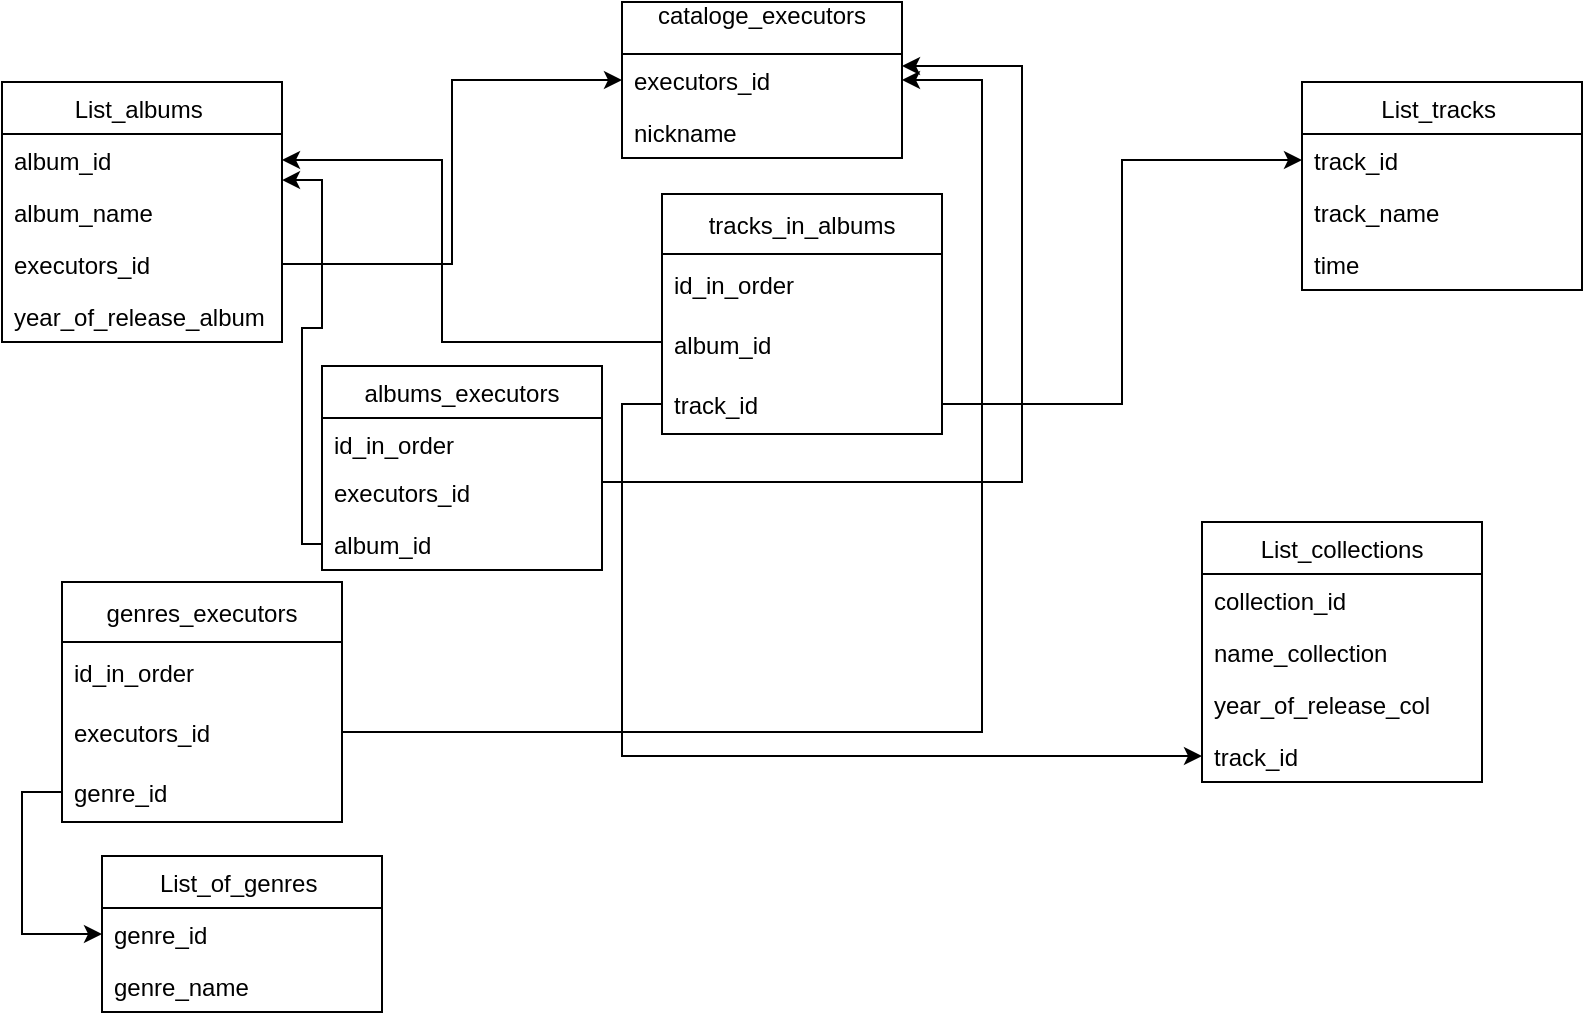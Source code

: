 <mxfile version="16.5.6" type="device"><diagram id="fk1Asy7QEGZyH-xUzqb1" name="Page-1"><mxGraphModel dx="1422" dy="765" grid="1" gridSize="10" guides="1" tooltips="1" connect="1" arrows="1" fold="1" page="1" pageScale="1" pageWidth="827" pageHeight="1169" math="0" shadow="0"><root><mxCell id="0"/><mxCell id="1" parent="0"/><mxCell id="iCe0Ogb3RnD2hOYMJIKW-1" value="cataloge_executors&#10; " style="swimlane;fontStyle=0;childLayout=stackLayout;horizontal=1;startSize=26;fillColor=none;horizontalStack=0;resizeParent=1;resizeParentMax=0;resizeLast=0;collapsible=1;marginBottom=0;" parent="1" vertex="1"><mxGeometry x="320" y="80" width="140" height="78" as="geometry"/></mxCell><mxCell id="iCe0Ogb3RnD2hOYMJIKW-2" value="executors_id " style="text;strokeColor=none;fillColor=none;align=left;verticalAlign=top;spacingLeft=4;spacingRight=4;overflow=hidden;rotatable=0;points=[[0,0.5],[1,0.5]];portConstraint=eastwest;" parent="iCe0Ogb3RnD2hOYMJIKW-1" vertex="1"><mxGeometry y="26" width="140" height="26" as="geometry"/></mxCell><mxCell id="iCe0Ogb3RnD2hOYMJIKW-3" value="nickname" style="text;strokeColor=none;fillColor=none;align=left;verticalAlign=top;spacingLeft=4;spacingRight=4;overflow=hidden;rotatable=0;points=[[0,0.5],[1,0.5]];portConstraint=eastwest;" parent="iCe0Ogb3RnD2hOYMJIKW-1" vertex="1"><mxGeometry y="52" width="140" height="26" as="geometry"/></mxCell><mxCell id="iCe0Ogb3RnD2hOYMJIKW-5" value="List_albums " style="swimlane;fontStyle=0;childLayout=stackLayout;horizontal=1;startSize=26;fillColor=none;horizontalStack=0;resizeParent=1;resizeParentMax=0;resizeLast=0;collapsible=1;marginBottom=0;" parent="1" vertex="1"><mxGeometry x="10" y="120" width="140" height="130" as="geometry"/></mxCell><mxCell id="iCe0Ogb3RnD2hOYMJIKW-7" value="album_id " style="text;strokeColor=none;fillColor=none;align=left;verticalAlign=top;spacingLeft=4;spacingRight=4;overflow=hidden;rotatable=0;points=[[0,0.5],[1,0.5]];portConstraint=eastwest;" parent="iCe0Ogb3RnD2hOYMJIKW-5" vertex="1"><mxGeometry y="26" width="140" height="26" as="geometry"/></mxCell><mxCell id="0jgipS6_4FCAH5v4XM_h-5" value="album_name " style="text;strokeColor=none;fillColor=none;align=left;verticalAlign=top;spacingLeft=4;spacingRight=4;overflow=hidden;rotatable=0;points=[[0,0.5],[1,0.5]];portConstraint=eastwest;" parent="iCe0Ogb3RnD2hOYMJIKW-5" vertex="1"><mxGeometry y="52" width="140" height="26" as="geometry"/></mxCell><mxCell id="iCe0Ogb3RnD2hOYMJIKW-6" value="executors_id " style="text;strokeColor=none;fillColor=none;align=left;verticalAlign=top;spacingLeft=4;spacingRight=4;overflow=hidden;rotatable=0;points=[[0,0.5],[1,0.5]];portConstraint=eastwest;" parent="iCe0Ogb3RnD2hOYMJIKW-5" vertex="1"><mxGeometry y="78" width="140" height="26" as="geometry"/></mxCell><mxCell id="iCe0Ogb3RnD2hOYMJIKW-17" value="year_of_release_album" style="text;strokeColor=none;fillColor=none;align=left;verticalAlign=top;spacingLeft=4;spacingRight=4;overflow=hidden;rotatable=0;points=[[0,0.5],[1,0.5]];portConstraint=eastwest;" parent="iCe0Ogb3RnD2hOYMJIKW-5" vertex="1"><mxGeometry y="104" width="140" height="26" as="geometry"/></mxCell><mxCell id="iCe0Ogb3RnD2hOYMJIKW-9" value="List_tracks " style="swimlane;fontStyle=0;childLayout=stackLayout;horizontal=1;startSize=26;fillColor=none;horizontalStack=0;resizeParent=1;resizeParentMax=0;resizeLast=0;collapsible=1;marginBottom=0;" parent="1" vertex="1"><mxGeometry x="660" y="120" width="140" height="104" as="geometry"/></mxCell><mxCell id="toSRmdazbRXDn_TEeFoj-21" value="track_id " style="text;strokeColor=none;fillColor=none;align=left;verticalAlign=top;spacingLeft=4;spacingRight=4;overflow=hidden;rotatable=0;points=[[0,0.5],[1,0.5]];portConstraint=eastwest;" vertex="1" parent="iCe0Ogb3RnD2hOYMJIKW-9"><mxGeometry y="26" width="140" height="26" as="geometry"/></mxCell><mxCell id="iCe0Ogb3RnD2hOYMJIKW-11" value="track_name" style="text;strokeColor=none;fillColor=none;align=left;verticalAlign=top;spacingLeft=4;spacingRight=4;overflow=hidden;rotatable=0;points=[[0,0.5],[1,0.5]];portConstraint=eastwest;" parent="iCe0Ogb3RnD2hOYMJIKW-9" vertex="1"><mxGeometry y="52" width="140" height="26" as="geometry"/></mxCell><mxCell id="iCe0Ogb3RnD2hOYMJIKW-48" value="time" style="text;strokeColor=none;fillColor=none;align=left;verticalAlign=top;spacingLeft=4;spacingRight=4;overflow=hidden;rotatable=0;points=[[0,0.5],[1,0.5]];portConstraint=eastwest;" parent="iCe0Ogb3RnD2hOYMJIKW-9" vertex="1"><mxGeometry y="78" width="140" height="26" as="geometry"/></mxCell><mxCell id="iCe0Ogb3RnD2hOYMJIKW-13" value="List_of_genres " style="swimlane;fontStyle=0;childLayout=stackLayout;horizontal=1;startSize=26;fillColor=none;horizontalStack=0;resizeParent=1;resizeParentMax=0;resizeLast=0;collapsible=1;marginBottom=0;" parent="1" vertex="1"><mxGeometry x="60" y="507" width="140" height="78" as="geometry"/></mxCell><mxCell id="iCe0Ogb3RnD2hOYMJIKW-14" value="genre_id " style="text;strokeColor=none;fillColor=none;align=left;verticalAlign=top;spacingLeft=4;spacingRight=4;overflow=hidden;rotatable=0;points=[[0,0.5],[1,0.5]];portConstraint=eastwest;" parent="iCe0Ogb3RnD2hOYMJIKW-13" vertex="1"><mxGeometry y="26" width="140" height="26" as="geometry"/></mxCell><mxCell id="iCe0Ogb3RnD2hOYMJIKW-15" value="genre_name " style="text;strokeColor=none;fillColor=none;align=left;verticalAlign=top;spacingLeft=4;spacingRight=4;overflow=hidden;rotatable=0;points=[[0,0.5],[1,0.5]];portConstraint=eastwest;" parent="iCe0Ogb3RnD2hOYMJIKW-13" vertex="1"><mxGeometry y="52" width="140" height="26" as="geometry"/></mxCell><mxCell id="iCe0Ogb3RnD2hOYMJIKW-27" value="albums_executors" style="swimlane;fontStyle=0;childLayout=stackLayout;horizontal=1;startSize=26;fillColor=none;horizontalStack=0;resizeParent=1;resizeParentMax=0;resizeLast=0;collapsible=1;marginBottom=0;" parent="1" vertex="1"><mxGeometry x="170" y="262" width="140" height="102" as="geometry"/></mxCell><mxCell id="iCe0Ogb3RnD2hOYMJIKW-29" value="id_in_order" style="text;strokeColor=none;fillColor=none;align=left;verticalAlign=top;spacingLeft=4;spacingRight=4;overflow=hidden;rotatable=0;points=[[0,0.5],[1,0.5]];portConstraint=eastwest;" parent="iCe0Ogb3RnD2hOYMJIKW-27" vertex="1"><mxGeometry y="26" width="140" height="24" as="geometry"/></mxCell><mxCell id="toSRmdazbRXDn_TEeFoj-25" value="executors_id " style="text;strokeColor=none;fillColor=none;align=left;verticalAlign=top;spacingLeft=4;spacingRight=4;overflow=hidden;rotatable=0;points=[[0,0.5],[1,0.5]];portConstraint=eastwest;" vertex="1" parent="iCe0Ogb3RnD2hOYMJIKW-27"><mxGeometry y="50" width="140" height="26" as="geometry"/></mxCell><mxCell id="iCe0Ogb3RnD2hOYMJIKW-33" value="album_id" style="text;strokeColor=none;fillColor=none;align=left;verticalAlign=top;spacingLeft=4;spacingRight=4;overflow=hidden;rotatable=0;points=[[0,0.5],[1,0.5]];portConstraint=eastwest;" parent="iCe0Ogb3RnD2hOYMJIKW-27" vertex="1"><mxGeometry y="76" width="140" height="26" as="geometry"/></mxCell><mxCell id="iCe0Ogb3RnD2hOYMJIKW-41" value="List_collections" style="swimlane;fontStyle=0;childLayout=stackLayout;horizontal=1;startSize=26;fillColor=none;horizontalStack=0;resizeParent=1;resizeParentMax=0;resizeLast=0;collapsible=1;marginBottom=0;" parent="1" vertex="1"><mxGeometry x="610" y="340" width="140" height="130" as="geometry"/></mxCell><mxCell id="iCe0Ogb3RnD2hOYMJIKW-42" value="collection_id" style="text;strokeColor=none;fillColor=none;align=left;verticalAlign=top;spacingLeft=4;spacingRight=4;overflow=hidden;rotatable=0;points=[[0,0.5],[1,0.5]];portConstraint=eastwest;" parent="iCe0Ogb3RnD2hOYMJIKW-41" vertex="1"><mxGeometry y="26" width="140" height="26" as="geometry"/></mxCell><mxCell id="0jgipS6_4FCAH5v4XM_h-4" value="name_collection" style="text;strokeColor=none;fillColor=none;align=left;verticalAlign=top;spacingLeft=4;spacingRight=4;overflow=hidden;rotatable=0;points=[[0,0.5],[1,0.5]];portConstraint=eastwest;" parent="iCe0Ogb3RnD2hOYMJIKW-41" vertex="1"><mxGeometry y="52" width="140" height="26" as="geometry"/></mxCell><mxCell id="iCe0Ogb3RnD2hOYMJIKW-43" value="year_of_release_col" style="text;strokeColor=none;fillColor=none;align=left;verticalAlign=top;spacingLeft=4;spacingRight=4;overflow=hidden;rotatable=0;points=[[0,0.5],[1,0.5]];portConstraint=eastwest;" parent="iCe0Ogb3RnD2hOYMJIKW-41" vertex="1"><mxGeometry y="78" width="140" height="26" as="geometry"/></mxCell><mxCell id="toSRmdazbRXDn_TEeFoj-18" value="track_id " style="text;strokeColor=none;fillColor=none;align=left;verticalAlign=top;spacingLeft=4;spacingRight=4;overflow=hidden;rotatable=0;points=[[0,0.5],[1,0.5]];portConstraint=eastwest;" vertex="1" parent="iCe0Ogb3RnD2hOYMJIKW-41"><mxGeometry y="104" width="140" height="26" as="geometry"/></mxCell><mxCell id="0jgipS6_4FCAH5v4XM_h-2" style="edgeStyle=orthogonalEdgeStyle;rounded=0;orthogonalLoop=1;jettySize=auto;html=1;exitX=1;exitY=0.5;exitDx=0;exitDy=0;entryX=0;entryY=0.5;entryDx=0;entryDy=0;" parent="1" source="iCe0Ogb3RnD2hOYMJIKW-6" target="iCe0Ogb3RnD2hOYMJIKW-2" edge="1"><mxGeometry relative="1" as="geometry"/></mxCell><mxCell id="toSRmdazbRXDn_TEeFoj-2" value="tracks_in_albums" style="swimlane;fontStyle=0;childLayout=stackLayout;horizontal=1;startSize=30;horizontalStack=0;resizeParent=1;resizeParentMax=0;resizeLast=0;collapsible=1;marginBottom=0;" vertex="1" parent="1"><mxGeometry x="340" y="176" width="140" height="120" as="geometry"/></mxCell><mxCell id="toSRmdazbRXDn_TEeFoj-26" value="id_in_order" style="text;strokeColor=none;fillColor=none;align=left;verticalAlign=middle;spacingLeft=4;spacingRight=4;overflow=hidden;points=[[0,0.5],[1,0.5]];portConstraint=eastwest;rotatable=0;" vertex="1" parent="toSRmdazbRXDn_TEeFoj-2"><mxGeometry y="30" width="140" height="30" as="geometry"/></mxCell><mxCell id="toSRmdazbRXDn_TEeFoj-3" value="album_id " style="text;strokeColor=none;fillColor=none;align=left;verticalAlign=middle;spacingLeft=4;spacingRight=4;overflow=hidden;points=[[0,0.5],[1,0.5]];portConstraint=eastwest;rotatable=0;" vertex="1" parent="toSRmdazbRXDn_TEeFoj-2"><mxGeometry y="60" width="140" height="30" as="geometry"/></mxCell><mxCell id="toSRmdazbRXDn_TEeFoj-4" value="track_id " style="text;strokeColor=none;fillColor=none;align=left;verticalAlign=middle;spacingLeft=4;spacingRight=4;overflow=hidden;points=[[0,0.5],[1,0.5]];portConstraint=eastwest;rotatable=0;" vertex="1" parent="toSRmdazbRXDn_TEeFoj-2"><mxGeometry y="90" width="140" height="30" as="geometry"/></mxCell><mxCell id="toSRmdazbRXDn_TEeFoj-9" style="edgeStyle=orthogonalEdgeStyle;rounded=0;orthogonalLoop=1;jettySize=auto;html=1;exitX=0;exitY=0.5;exitDx=0;exitDy=0;entryX=1;entryY=0.5;entryDx=0;entryDy=0;" edge="1" parent="1" source="toSRmdazbRXDn_TEeFoj-3" target="iCe0Ogb3RnD2hOYMJIKW-7"><mxGeometry relative="1" as="geometry"><Array as="points"><mxPoint x="340" y="250"/><mxPoint x="230" y="250"/><mxPoint x="230" y="159"/></Array></mxGeometry></mxCell><mxCell id="toSRmdazbRXDn_TEeFoj-11" value="genres_executors" style="swimlane;fontStyle=0;childLayout=stackLayout;horizontal=1;startSize=30;horizontalStack=0;resizeParent=1;resizeParentMax=0;resizeLast=0;collapsible=1;marginBottom=0;" vertex="1" parent="1"><mxGeometry x="40" y="370" width="140" height="120" as="geometry"/></mxCell><mxCell id="toSRmdazbRXDn_TEeFoj-27" value="id_in_order" style="text;strokeColor=none;fillColor=none;align=left;verticalAlign=middle;spacingLeft=4;spacingRight=4;overflow=hidden;points=[[0,0.5],[1,0.5]];portConstraint=eastwest;rotatable=0;" vertex="1" parent="toSRmdazbRXDn_TEeFoj-11"><mxGeometry y="30" width="140" height="30" as="geometry"/></mxCell><mxCell id="toSRmdazbRXDn_TEeFoj-12" value="executors_id " style="text;strokeColor=none;fillColor=none;align=left;verticalAlign=middle;spacingLeft=4;spacingRight=4;overflow=hidden;points=[[0,0.5],[1,0.5]];portConstraint=eastwest;rotatable=0;" vertex="1" parent="toSRmdazbRXDn_TEeFoj-11"><mxGeometry y="60" width="140" height="30" as="geometry"/></mxCell><mxCell id="toSRmdazbRXDn_TEeFoj-13" value="genre_id " style="text;strokeColor=none;fillColor=none;align=left;verticalAlign=middle;spacingLeft=4;spacingRight=4;overflow=hidden;points=[[0,0.5],[1,0.5]];portConstraint=eastwest;rotatable=0;" vertex="1" parent="toSRmdazbRXDn_TEeFoj-11"><mxGeometry y="90" width="140" height="30" as="geometry"/></mxCell><mxCell id="toSRmdazbRXDn_TEeFoj-15" style="edgeStyle=orthogonalEdgeStyle;rounded=0;orthogonalLoop=1;jettySize=auto;html=1;exitX=1;exitY=0.5;exitDx=0;exitDy=0;entryX=1;entryY=0.5;entryDx=0;entryDy=0;" edge="1" parent="1" source="toSRmdazbRXDn_TEeFoj-12" target="iCe0Ogb3RnD2hOYMJIKW-2"><mxGeometry relative="1" as="geometry"><Array as="points"><mxPoint x="500" y="445"/><mxPoint x="500" y="119"/></Array></mxGeometry></mxCell><mxCell id="toSRmdazbRXDn_TEeFoj-20" style="edgeStyle=orthogonalEdgeStyle;rounded=0;orthogonalLoop=1;jettySize=auto;html=1;exitX=0;exitY=0.5;exitDx=0;exitDy=0;entryX=0;entryY=0.5;entryDx=0;entryDy=0;" edge="1" parent="1" source="toSRmdazbRXDn_TEeFoj-13" target="iCe0Ogb3RnD2hOYMJIKW-14"><mxGeometry relative="1" as="geometry"/></mxCell><mxCell id="toSRmdazbRXDn_TEeFoj-22" style="edgeStyle=orthogonalEdgeStyle;rounded=0;orthogonalLoop=1;jettySize=auto;html=1;exitX=0;exitY=0.5;exitDx=0;exitDy=0;entryX=1;entryY=0.885;entryDx=0;entryDy=0;entryPerimeter=0;" edge="1" parent="1" source="iCe0Ogb3RnD2hOYMJIKW-33" target="iCe0Ogb3RnD2hOYMJIKW-7"><mxGeometry relative="1" as="geometry"><Array as="points"><mxPoint x="160" y="351"/><mxPoint x="160" y="243"/><mxPoint x="170" y="243"/><mxPoint x="170" y="169"/></Array></mxGeometry></mxCell><mxCell id="toSRmdazbRXDn_TEeFoj-23" style="edgeStyle=orthogonalEdgeStyle;rounded=0;orthogonalLoop=1;jettySize=auto;html=1;" edge="1" parent="1"><mxGeometry relative="1" as="geometry"><mxPoint x="310" y="320" as="sourcePoint"/><mxPoint x="460" y="112" as="targetPoint"/><Array as="points"><mxPoint x="310" y="320"/><mxPoint x="520" y="320"/><mxPoint x="520" y="112"/></Array></mxGeometry></mxCell><mxCell id="toSRmdazbRXDn_TEeFoj-24" style="edgeStyle=orthogonalEdgeStyle;rounded=0;orthogonalLoop=1;jettySize=auto;html=1;exitX=0;exitY=0.5;exitDx=0;exitDy=0;entryX=0;entryY=0.5;entryDx=0;entryDy=0;" edge="1" parent="1" source="toSRmdazbRXDn_TEeFoj-4" target="toSRmdazbRXDn_TEeFoj-18"><mxGeometry relative="1" as="geometry"/></mxCell><mxCell id="toSRmdazbRXDn_TEeFoj-28" style="edgeStyle=orthogonalEdgeStyle;rounded=0;orthogonalLoop=1;jettySize=auto;html=1;exitX=1;exitY=0.5;exitDx=0;exitDy=0;entryX=0;entryY=0.5;entryDx=0;entryDy=0;" edge="1" parent="1" source="toSRmdazbRXDn_TEeFoj-4" target="toSRmdazbRXDn_TEeFoj-21"><mxGeometry relative="1" as="geometry"/></mxCell></root></mxGraphModel></diagram></mxfile>